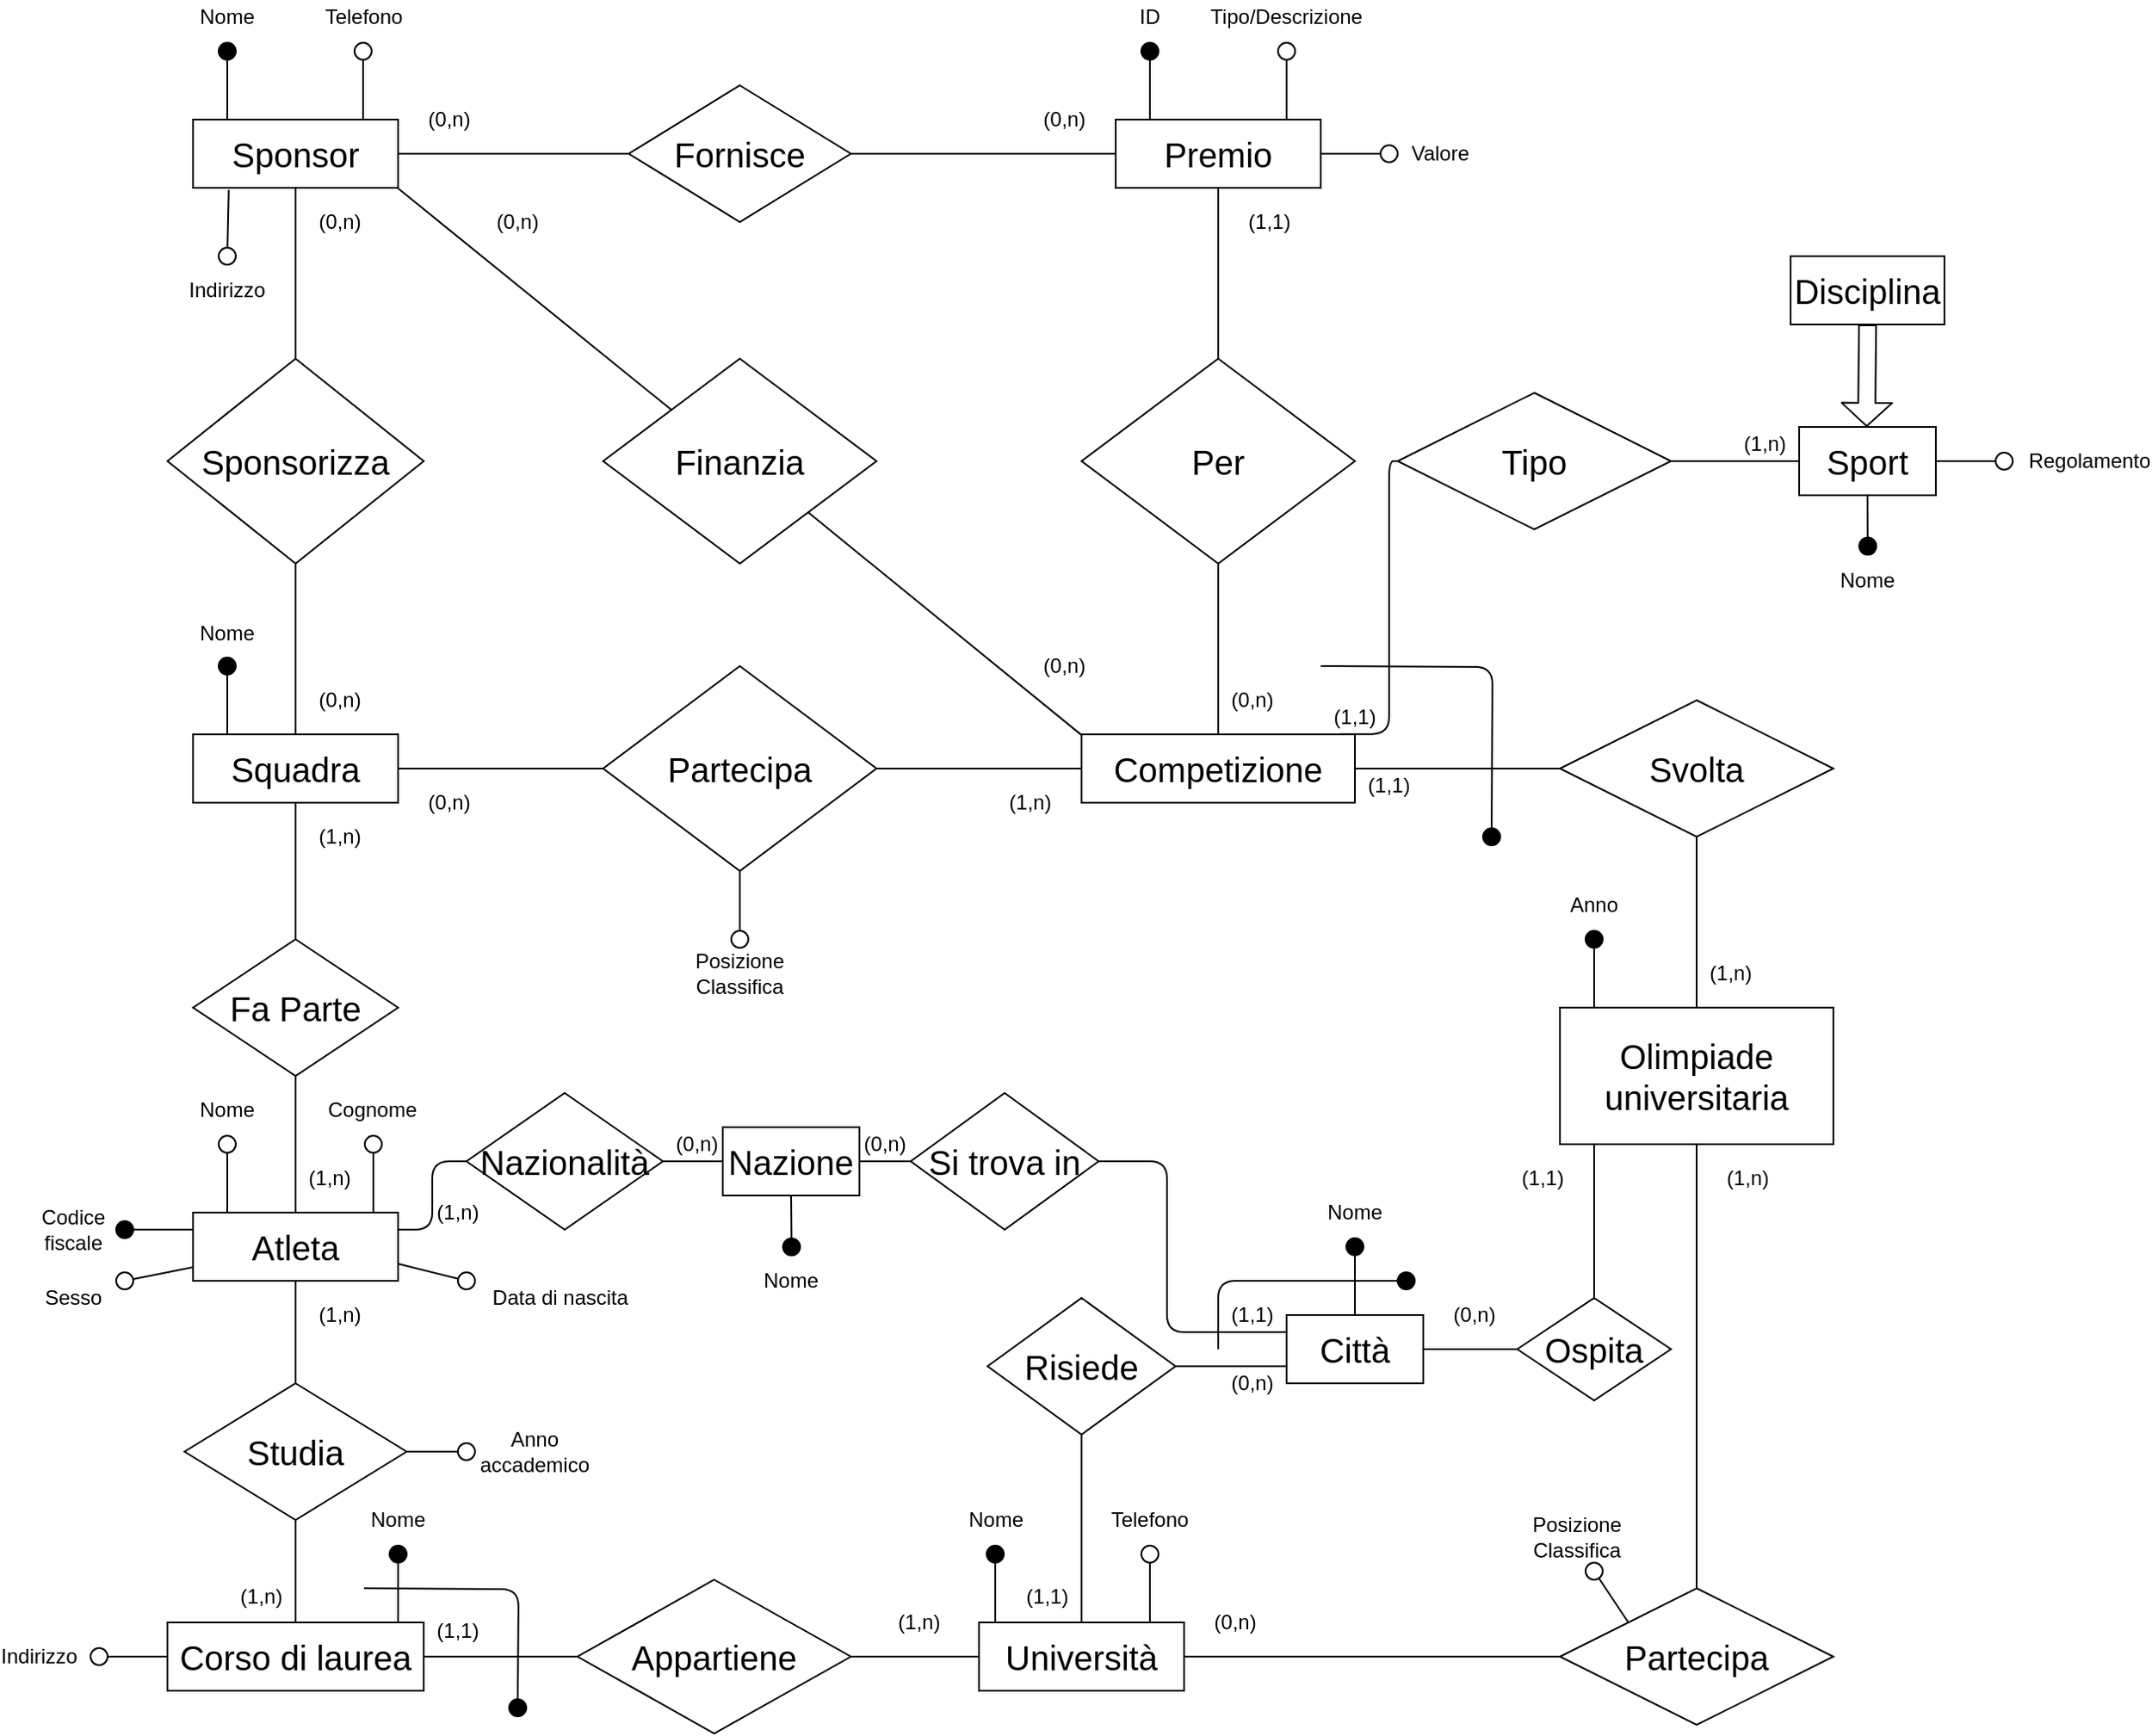 <mxfile version="12.3.9" type="github" pages="3">
  <diagram id="uhMjWXik6Yx-BJb2ZID2" name="Schema E-R">
    <mxGraphModel dx="1185" dy="1486" grid="1" gridSize="10" guides="1" tooltips="1" connect="1" arrows="1" fold="1" page="1" pageScale="1" pageWidth="1169" pageHeight="827" math="0" shadow="0">
      <root>
        <mxCell id="0"/>
        <mxCell id="1" parent="0"/>
        <mxCell id="pbwnNEGYd-IY7YFEyke1-9" value="" style="shape=flexArrow;endArrow=classic;html=1;endWidth=18.571;endSize=4.19;" edge="1" parent="1">
          <mxGeometry width="50" height="50" relative="1" as="geometry">
            <mxPoint x="1100" as="sourcePoint"/>
            <mxPoint x="1099.5" y="60" as="targetPoint"/>
          </mxGeometry>
        </mxCell>
        <mxCell id="-CwcN6ZD3fl_PPB7evjk-1" value="&lt;font style=&quot;font-size: 20px&quot;&gt;Squadra&lt;/font&gt;" style="rounded=0;whiteSpace=wrap;html=1;fontSize=20;" parent="1" vertex="1">
          <mxGeometry x="120" y="240" width="120" height="40" as="geometry"/>
        </mxCell>
        <mxCell id="-CwcN6ZD3fl_PPB7evjk-2" value="&lt;font style=&quot;font-size: 20px&quot;&gt;Partecipa&lt;/font&gt;" style="rhombus;whiteSpace=wrap;html=1;" parent="1" vertex="1">
          <mxGeometry x="360" y="200" width="160" height="120" as="geometry"/>
        </mxCell>
        <mxCell id="-CwcN6ZD3fl_PPB7evjk-3" value="" style="endArrow=none;html=1;entryX=0;entryY=0.5;entryDx=0;entryDy=0;exitX=1;exitY=0.5;exitDx=0;exitDy=0;" parent="1" source="-CwcN6ZD3fl_PPB7evjk-1" target="-CwcN6ZD3fl_PPB7evjk-2" edge="1">
          <mxGeometry width="50" height="50" relative="1" as="geometry">
            <mxPoint x="120" y="390" as="sourcePoint"/>
            <mxPoint x="170" y="340" as="targetPoint"/>
            <Array as="points">
              <mxPoint x="310" y="260"/>
            </Array>
          </mxGeometry>
        </mxCell>
        <mxCell id="-CwcN6ZD3fl_PPB7evjk-4" value="" style="endArrow=none;html=1;" parent="1" target="-CwcN6ZD3fl_PPB7evjk-8" edge="1">
          <mxGeometry width="50" height="50" relative="1" as="geometry">
            <mxPoint x="520" y="260" as="sourcePoint"/>
            <mxPoint x="640" y="260" as="targetPoint"/>
          </mxGeometry>
        </mxCell>
        <mxCell id="-CwcN6ZD3fl_PPB7evjk-37" style="edgeStyle=orthogonalEdgeStyle;rounded=0;orthogonalLoop=1;jettySize=auto;html=1;exitX=1;exitY=0.5;exitDx=0;exitDy=0;endArrow=none;endFill=0;fontSize=20;" parent="1" source="-CwcN6ZD3fl_PPB7evjk-8" target="-CwcN6ZD3fl_PPB7evjk-38" edge="1">
          <mxGeometry relative="1" as="geometry">
            <mxPoint x="920" y="260" as="targetPoint"/>
          </mxGeometry>
        </mxCell>
        <mxCell id="-CwcN6ZD3fl_PPB7evjk-8" value="&lt;font style=&quot;font-size: 20px&quot;&gt;Competizione&lt;/font&gt;" style="rounded=0;whiteSpace=wrap;html=1;" parent="1" vertex="1">
          <mxGeometry x="640" y="240" width="160" height="40" as="geometry"/>
        </mxCell>
        <mxCell id="pbwnNEGYd-IY7YFEyke1-8" style="edgeStyle=orthogonalEdgeStyle;rounded=1;orthogonalLoop=1;jettySize=auto;html=1;entryX=1;entryY=0.5;entryDx=0;entryDy=0;endArrow=none;endFill=0;" edge="1" parent="1" source="-CwcN6ZD3fl_PPB7evjk-12" target="pbwnNEGYd-IY7YFEyke1-6">
          <mxGeometry relative="1" as="geometry"/>
        </mxCell>
        <mxCell id="pbwnNEGYd-IY7YFEyke1-10" style="edgeStyle=orthogonalEdgeStyle;rounded=1;orthogonalLoop=1;jettySize=auto;html=1;exitX=0.5;exitY=1;exitDx=0;exitDy=0;endArrow=oval;endFill=1;endSize=10;" edge="1" parent="1" source="-CwcN6ZD3fl_PPB7evjk-12">
          <mxGeometry relative="1" as="geometry">
            <mxPoint x="1100.143" y="129.81" as="targetPoint"/>
          </mxGeometry>
        </mxCell>
        <mxCell id="-CwcN6ZD3fl_PPB7evjk-12" value="Sport" style="rounded=0;whiteSpace=wrap;html=1;fontSize=20;" parent="1" vertex="1">
          <mxGeometry x="1060" y="60" width="80" height="40" as="geometry"/>
        </mxCell>
        <mxCell id="-CwcN6ZD3fl_PPB7evjk-27" value="" style="endArrow=none;html=1;fontSize=20;entryX=0.5;entryY=1;entryDx=0;entryDy=0;" parent="1" source="-CwcN6ZD3fl_PPB7evjk-29" target="-CwcN6ZD3fl_PPB7evjk-1" edge="1">
          <mxGeometry width="50" height="50" relative="1" as="geometry">
            <mxPoint x="180" y="358" as="sourcePoint"/>
            <mxPoint x="180" y="308" as="targetPoint"/>
          </mxGeometry>
        </mxCell>
        <mxCell id="-CwcN6ZD3fl_PPB7evjk-30" value="" style="edgeStyle=orthogonalEdgeStyle;rounded=0;orthogonalLoop=1;jettySize=auto;html=1;endArrow=none;endFill=0;fontSize=20;" parent="1" source="-CwcN6ZD3fl_PPB7evjk-29" target="-CwcN6ZD3fl_PPB7evjk-31" edge="1">
          <mxGeometry relative="1" as="geometry">
            <mxPoint x="180" y="520" as="targetPoint"/>
          </mxGeometry>
        </mxCell>
        <mxCell id="-CwcN6ZD3fl_PPB7evjk-29" value="Fa Parte" style="rhombus;whiteSpace=wrap;html=1;rounded=0;fontSize=20;" parent="1" vertex="1">
          <mxGeometry x="120" y="360" width="120" height="80" as="geometry"/>
        </mxCell>
        <mxCell id="b5MTkoH9KLdbnuGjaZCg-76" value="" style="edgeStyle=orthogonalEdgeStyle;curved=1;orthogonalLoop=1;jettySize=auto;html=1;endArrow=none;endFill=0;fontSize=12;" parent="1" source="-CwcN6ZD3fl_PPB7evjk-31" target="b5MTkoH9KLdbnuGjaZCg-74" edge="1">
          <mxGeometry relative="1" as="geometry"/>
        </mxCell>
        <mxCell id="NODS50DFuQp61LWsoDWM-2" value="" style="rounded=1;orthogonalLoop=1;jettySize=auto;html=1;endArrow=oval;endFill=1;endSize=10;" parent="1" edge="1">
          <mxGeometry relative="1" as="geometry">
            <mxPoint x="120" y="530" as="sourcePoint"/>
            <mxPoint x="80" y="530" as="targetPoint"/>
          </mxGeometry>
        </mxCell>
        <mxCell id="NODS50DFuQp61LWsoDWM-7" style="edgeStyle=none;rounded=1;orthogonalLoop=1;jettySize=auto;html=1;exitX=1;exitY=0.75;exitDx=0;exitDy=0;endArrow=oval;endFill=0;endSize=10;" parent="1" source="-CwcN6ZD3fl_PPB7evjk-31" edge="1">
          <mxGeometry relative="1" as="geometry">
            <mxPoint x="280" y="560" as="targetPoint"/>
          </mxGeometry>
        </mxCell>
        <mxCell id="NODS50DFuQp61LWsoDWM-11" style="edgeStyle=none;rounded=1;orthogonalLoop=1;jettySize=auto;html=1;endArrow=oval;endFill=0;endSize=10;" parent="1" source="-CwcN6ZD3fl_PPB7evjk-31" edge="1">
          <mxGeometry relative="1" as="geometry">
            <mxPoint x="80" y="560" as="targetPoint"/>
          </mxGeometry>
        </mxCell>
        <mxCell id="-CwcN6ZD3fl_PPB7evjk-31" value="Atleta" style="rounded=0;whiteSpace=wrap;html=1;fontSize=20;" parent="1" vertex="1">
          <mxGeometry x="120" y="520" width="120" height="40" as="geometry"/>
        </mxCell>
        <mxCell id="-CwcN6ZD3fl_PPB7evjk-32" value="Appartiene" style="rhombus;whiteSpace=wrap;html=1;rounded=0;fontSize=20;" parent="1" vertex="1">
          <mxGeometry x="345" y="735" width="160" height="90" as="geometry"/>
        </mxCell>
        <mxCell id="-CwcN6ZD3fl_PPB7evjk-43" value="" style="edgeStyle=orthogonalEdgeStyle;rounded=0;orthogonalLoop=1;jettySize=auto;html=1;endArrow=none;endFill=0;fontSize=20;entryX=0;entryY=0.5;entryDx=0;entryDy=0;" parent="1" source="-CwcN6ZD3fl_PPB7evjk-35" target="-CwcN6ZD3fl_PPB7evjk-45" edge="1">
          <mxGeometry relative="1" as="geometry">
            <mxPoint x="880" y="770" as="targetPoint"/>
          </mxGeometry>
        </mxCell>
        <mxCell id="cBRmaCxfUqZcoCo37-Du-2" value="" style="edgeStyle=orthogonalEdgeStyle;rounded=0;orthogonalLoop=1;jettySize=auto;html=1;entryX=1;entryY=0.5;entryDx=0;entryDy=0;endArrow=none;endFill=0;" parent="1" source="-CwcN6ZD3fl_PPB7evjk-35" target="-CwcN6ZD3fl_PPB7evjk-32" edge="1">
          <mxGeometry relative="1" as="geometry">
            <mxPoint x="480" y="780" as="targetPoint"/>
          </mxGeometry>
        </mxCell>
        <mxCell id="btRDOluhiWHvZJBQzCAK-5" value="" style="edgeStyle=orthogonalEdgeStyle;rounded=0;orthogonalLoop=1;jettySize=auto;html=1;endArrow=none;endFill=0;" parent="1" source="-CwcN6ZD3fl_PPB7evjk-35" target="btRDOluhiWHvZJBQzCAK-3" edge="1">
          <mxGeometry relative="1" as="geometry"/>
        </mxCell>
        <mxCell id="-CwcN6ZD3fl_PPB7evjk-35" value="Università" style="rounded=0;whiteSpace=wrap;html=1;fontSize=20;" parent="1" vertex="1">
          <mxGeometry x="580" y="760" width="120" height="40" as="geometry"/>
        </mxCell>
        <mxCell id="-CwcN6ZD3fl_PPB7evjk-39" value="" style="edgeStyle=orthogonalEdgeStyle;rounded=0;orthogonalLoop=1;jettySize=auto;html=1;endArrow=none;endFill=0;fontSize=20;" parent="1" source="-CwcN6ZD3fl_PPB7evjk-38" target="-CwcN6ZD3fl_PPB7evjk-40" edge="1">
          <mxGeometry relative="1" as="geometry">
            <mxPoint x="1000" y="400" as="targetPoint"/>
          </mxGeometry>
        </mxCell>
        <mxCell id="-CwcN6ZD3fl_PPB7evjk-38" value="Svolta" style="rhombus;whiteSpace=wrap;html=1;fontSize=20;" parent="1" vertex="1">
          <mxGeometry x="920" y="220" width="160" height="80" as="geometry"/>
        </mxCell>
        <mxCell id="-CwcN6ZD3fl_PPB7evjk-44" value="" style="edgeStyle=orthogonalEdgeStyle;rounded=0;orthogonalLoop=1;jettySize=auto;html=1;endArrow=none;endFill=0;fontSize=20;entryX=0.5;entryY=0;entryDx=0;entryDy=0;" parent="1" source="-CwcN6ZD3fl_PPB7evjk-40" target="-CwcN6ZD3fl_PPB7evjk-45" edge="1">
          <mxGeometry relative="1" as="geometry">
            <mxPoint x="1000" y="600" as="targetPoint"/>
          </mxGeometry>
        </mxCell>
        <mxCell id="-CwcN6ZD3fl_PPB7evjk-40" value="&lt;font style=&quot;font-size: 20px&quot;&gt;Olimpiade universitaria&lt;/font&gt;" style="rounded=0;whiteSpace=wrap;html=1;" parent="1" vertex="1">
          <mxGeometry x="920" y="400" width="160" height="80" as="geometry"/>
        </mxCell>
        <mxCell id="-CwcN6ZD3fl_PPB7evjk-45" value="Partecipa" style="rhombus;whiteSpace=wrap;html=1;rounded=0;fontSize=20;" parent="1" vertex="1">
          <mxGeometry x="920" y="740" width="160" height="80" as="geometry"/>
        </mxCell>
        <mxCell id="b5MTkoH9KLdbnuGjaZCg-4" value="&lt;div&gt;(1,n)&lt;/div&gt;" style="text;html=1;strokeColor=none;fillColor=none;align=center;verticalAlign=middle;whiteSpace=wrap;rounded=0;" parent="1" vertex="1">
          <mxGeometry x="180" y="490" width="40" height="20" as="geometry"/>
        </mxCell>
        <mxCell id="b5MTkoH9KLdbnuGjaZCg-5" value="(1,n)" style="text;html=1;strokeColor=none;fillColor=none;align=center;verticalAlign=middle;whiteSpace=wrap;rounded=0;" parent="1" vertex="1">
          <mxGeometry x="186" y="290" width="40" height="20" as="geometry"/>
        </mxCell>
        <mxCell id="b5MTkoH9KLdbnuGjaZCg-51" value="" style="edgeStyle=orthogonalEdgeStyle;rounded=0;orthogonalLoop=1;jettySize=auto;html=1;endArrow=none;endFill=0;fontSize=20;entryX=0;entryY=0.5;entryDx=0;entryDy=0;" parent="1" source="b5MTkoH9KLdbnuGjaZCg-7" target="b5MTkoH9KLdbnuGjaZCg-47" edge="1">
          <mxGeometry relative="1" as="geometry">
            <mxPoint x="370" y="-100" as="targetPoint"/>
          </mxGeometry>
        </mxCell>
        <mxCell id="b5MTkoH9KLdbnuGjaZCg-7" value="&lt;font style=&quot;font-size: 20px&quot;&gt;Sponsor&lt;/font&gt;" style="rounded=0;whiteSpace=wrap;html=1;" parent="1" vertex="1">
          <mxGeometry x="120" y="-120" width="120" height="40" as="geometry"/>
        </mxCell>
        <mxCell id="b5MTkoH9KLdbnuGjaZCg-12" value="" style="edgeStyle=orthogonalEdgeStyle;rounded=0;orthogonalLoop=1;jettySize=auto;html=1;endArrow=none;endFill=0;" parent="1" source="b5MTkoH9KLdbnuGjaZCg-8" target="-CwcN6ZD3fl_PPB7evjk-1" edge="1">
          <mxGeometry relative="1" as="geometry"/>
        </mxCell>
        <mxCell id="b5MTkoH9KLdbnuGjaZCg-50" value="" style="edgeStyle=orthogonalEdgeStyle;rounded=0;orthogonalLoop=1;jettySize=auto;html=1;endArrow=none;endFill=0;fontSize=20;entryX=0.5;entryY=1;entryDx=0;entryDy=0;" parent="1" source="b5MTkoH9KLdbnuGjaZCg-8" target="b5MTkoH9KLdbnuGjaZCg-7" edge="1">
          <mxGeometry relative="1" as="geometry">
            <mxPoint x="180" y="-40" as="targetPoint"/>
          </mxGeometry>
        </mxCell>
        <mxCell id="b5MTkoH9KLdbnuGjaZCg-8" value="&lt;font style=&quot;font-size: 20px&quot;&gt;Sponsorizza&lt;/font&gt;" style="rhombus;whiteSpace=wrap;html=1;" parent="1" vertex="1">
          <mxGeometry x="105" y="20" width="150" height="120" as="geometry"/>
        </mxCell>
        <mxCell id="b5MTkoH9KLdbnuGjaZCg-19" value="(0,n)" style="text;html=1;strokeColor=none;fillColor=none;align=center;verticalAlign=middle;whiteSpace=wrap;rounded=0;" parent="1" vertex="1">
          <mxGeometry x="250" y="270" width="40" height="20" as="geometry"/>
        </mxCell>
        <mxCell id="b5MTkoH9KLdbnuGjaZCg-20" value="(1,n)" style="text;html=1;strokeColor=none;fillColor=none;align=center;verticalAlign=middle;whiteSpace=wrap;rounded=0;" parent="1" vertex="1">
          <mxGeometry x="590" y="270" width="40" height="20" as="geometry"/>
        </mxCell>
        <mxCell id="b5MTkoH9KLdbnuGjaZCg-21" value="(0,n)" style="text;html=1;strokeColor=none;fillColor=none;align=center;verticalAlign=middle;whiteSpace=wrap;rounded=0;" parent="1" vertex="1">
          <mxGeometry x="186" y="210" width="40" height="20" as="geometry"/>
        </mxCell>
        <mxCell id="b5MTkoH9KLdbnuGjaZCg-25" value="&lt;div&gt;(1,1)&lt;/div&gt;" style="text;html=1;strokeColor=none;fillColor=none;align=center;verticalAlign=middle;whiteSpace=wrap;rounded=0;" parent="1" vertex="1">
          <mxGeometry x="800" y="260" width="40" height="20" as="geometry"/>
        </mxCell>
        <mxCell id="b5MTkoH9KLdbnuGjaZCg-26" value="(1,n)" style="text;html=1;strokeColor=none;fillColor=none;align=center;verticalAlign=middle;whiteSpace=wrap;rounded=0;" parent="1" vertex="1">
          <mxGeometry x="1000" y="370" width="40" height="20" as="geometry"/>
        </mxCell>
        <mxCell id="b5MTkoH9KLdbnuGjaZCg-27" value="(1,n)" style="text;html=1;strokeColor=none;fillColor=none;align=center;verticalAlign=middle;whiteSpace=wrap;rounded=0;" parent="1" vertex="1">
          <mxGeometry x="1010" y="490" width="40" height="20" as="geometry"/>
        </mxCell>
        <mxCell id="b5MTkoH9KLdbnuGjaZCg-53" value="" style="edgeStyle=orthogonalEdgeStyle;rounded=0;orthogonalLoop=1;jettySize=auto;html=1;endArrow=none;endFill=0;fontSize=20;entryX=0.5;entryY=0;entryDx=0;entryDy=0;" parent="1" source="b5MTkoH9KLdbnuGjaZCg-45" target="b5MTkoH9KLdbnuGjaZCg-54" edge="1">
          <mxGeometry relative="1" as="geometry">
            <mxPoint x="720" as="targetPoint"/>
          </mxGeometry>
        </mxCell>
        <mxCell id="b5MTkoH9KLdbnuGjaZCg-45" value="Premio" style="rounded=0;whiteSpace=wrap;html=1;horizontal=1;fontSize=20;comic=0;glass=0;shadow=0;" parent="1" vertex="1">
          <mxGeometry x="660" y="-120" width="120" height="40" as="geometry"/>
        </mxCell>
        <mxCell id="b5MTkoH9KLdbnuGjaZCg-52" value="" style="edgeStyle=orthogonalEdgeStyle;rounded=0;orthogonalLoop=1;jettySize=auto;html=1;endArrow=none;endFill=0;fontSize=20;entryX=0;entryY=0.5;entryDx=0;entryDy=0;" parent="1" source="b5MTkoH9KLdbnuGjaZCg-47" target="b5MTkoH9KLdbnuGjaZCg-45" edge="1">
          <mxGeometry relative="1" as="geometry">
            <mxPoint x="585" y="-100" as="targetPoint"/>
          </mxGeometry>
        </mxCell>
        <mxCell id="b5MTkoH9KLdbnuGjaZCg-47" value="Fornisce" style="rhombus;whiteSpace=wrap;html=1;rounded=0;shadow=0;glass=0;comic=0;fontSize=20;" parent="1" vertex="1">
          <mxGeometry x="375" y="-140" width="130" height="80" as="geometry"/>
        </mxCell>
        <mxCell id="b5MTkoH9KLdbnuGjaZCg-55" value="" style="edgeStyle=orthogonalEdgeStyle;rounded=0;orthogonalLoop=1;jettySize=auto;html=1;endArrow=none;endFill=0;fontSize=20;entryX=0.5;entryY=0;entryDx=0;entryDy=0;" parent="1" source="b5MTkoH9KLdbnuGjaZCg-54" target="-CwcN6ZD3fl_PPB7evjk-8" edge="1">
          <mxGeometry relative="1" as="geometry">
            <mxPoint x="720" y="220" as="targetPoint"/>
          </mxGeometry>
        </mxCell>
        <mxCell id="b5MTkoH9KLdbnuGjaZCg-54" value="Per" style="rhombus;whiteSpace=wrap;html=1;rounded=0;shadow=0;glass=0;comic=0;fontSize=20;" parent="1" vertex="1">
          <mxGeometry x="640" y="20" width="160" height="120" as="geometry"/>
        </mxCell>
        <mxCell id="b5MTkoH9KLdbnuGjaZCg-56" value="(0,n)" style="text;html=1;strokeColor=none;fillColor=none;align=center;verticalAlign=middle;whiteSpace=wrap;rounded=0;shadow=0;glass=0;comic=0;fontSize=12;" parent="1" vertex="1">
          <mxGeometry x="186" y="-70" width="40" height="20" as="geometry"/>
        </mxCell>
        <mxCell id="b5MTkoH9KLdbnuGjaZCg-57" value="(0,n)" style="text;html=1;strokeColor=none;fillColor=none;align=center;verticalAlign=middle;whiteSpace=wrap;rounded=0;shadow=0;glass=0;comic=0;fontSize=12;" parent="1" vertex="1">
          <mxGeometry x="250" y="-130" width="40" height="20" as="geometry"/>
        </mxCell>
        <mxCell id="b5MTkoH9KLdbnuGjaZCg-59" value="(0,n)" style="text;html=1;strokeColor=none;fillColor=none;align=center;verticalAlign=middle;whiteSpace=wrap;rounded=0;shadow=0;glass=0;comic=0;fontSize=12;" parent="1" vertex="1">
          <mxGeometry x="610" y="-130" width="40" height="20" as="geometry"/>
        </mxCell>
        <mxCell id="b5MTkoH9KLdbnuGjaZCg-60" value="(1,1)" style="text;html=1;strokeColor=none;fillColor=none;align=center;verticalAlign=middle;whiteSpace=wrap;rounded=0;shadow=0;glass=0;comic=0;fontSize=12;" parent="1" vertex="1">
          <mxGeometry x="730" y="-70" width="40" height="20" as="geometry"/>
        </mxCell>
        <mxCell id="b5MTkoH9KLdbnuGjaZCg-61" value="(0,n)" style="text;html=1;strokeColor=none;fillColor=none;align=center;verticalAlign=middle;whiteSpace=wrap;rounded=0;shadow=0;glass=0;comic=0;fontSize=12;" parent="1" vertex="1">
          <mxGeometry x="720" y="210" width="40" height="20" as="geometry"/>
        </mxCell>
        <mxCell id="b5MTkoH9KLdbnuGjaZCg-62" value="&lt;font style=&quot;font-size: 20px&quot;&gt;Finanzia&lt;/font&gt;" style="rhombus;whiteSpace=wrap;html=1;rounded=0;shadow=0;glass=0;comic=0;fontSize=12;" parent="1" vertex="1">
          <mxGeometry x="360" y="20" width="160" height="120" as="geometry"/>
        </mxCell>
        <mxCell id="b5MTkoH9KLdbnuGjaZCg-65" value="" style="endArrow=none;html=1;fontSize=12;entryX=0;entryY=0;entryDx=0;entryDy=0;exitX=0.997;exitY=1;exitDx=0;exitDy=0;exitPerimeter=0;" parent="1" source="b5MTkoH9KLdbnuGjaZCg-7" target="b5MTkoH9KLdbnuGjaZCg-62" edge="1">
          <mxGeometry width="50" height="50" relative="1" as="geometry">
            <mxPoint x="280" y="-40" as="sourcePoint"/>
            <mxPoint x="370" y="-40" as="targetPoint"/>
          </mxGeometry>
        </mxCell>
        <mxCell id="b5MTkoH9KLdbnuGjaZCg-66" value="" style="endArrow=none;html=1;fontSize=12;exitX=0.003;exitY=0.02;exitDx=0;exitDy=0;exitPerimeter=0;spacing=0;entryX=1;entryY=1;entryDx=0;entryDy=0;" parent="1" source="-CwcN6ZD3fl_PPB7evjk-8" target="b5MTkoH9KLdbnuGjaZCg-62" edge="1">
          <mxGeometry width="50" height="50" relative="1" as="geometry">
            <mxPoint x="580" y="170" as="sourcePoint"/>
            <mxPoint x="540" y="110" as="targetPoint"/>
          </mxGeometry>
        </mxCell>
        <mxCell id="b5MTkoH9KLdbnuGjaZCg-67" value="(0,n)" style="text;html=1;strokeColor=none;fillColor=none;align=center;verticalAlign=middle;whiteSpace=wrap;rounded=0;shadow=0;glass=0;comic=0;fontSize=12;" parent="1" vertex="1">
          <mxGeometry x="290" y="-70" width="40" height="20" as="geometry"/>
        </mxCell>
        <mxCell id="b5MTkoH9KLdbnuGjaZCg-68" value="(0,n)" style="text;html=1;strokeColor=none;fillColor=none;align=center;verticalAlign=middle;whiteSpace=wrap;rounded=0;shadow=0;glass=0;comic=0;fontSize=12;" parent="1" vertex="1">
          <mxGeometry x="610" y="190" width="40" height="20" as="geometry"/>
        </mxCell>
        <mxCell id="cBRmaCxfUqZcoCo37-Du-3" value="" style="edgeStyle=orthogonalEdgeStyle;rounded=0;orthogonalLoop=1;jettySize=auto;html=1;endArrow=none;endFill=0;" parent="1" source="b5MTkoH9KLdbnuGjaZCg-73" target="-CwcN6ZD3fl_PPB7evjk-32" edge="1">
          <mxGeometry relative="1" as="geometry"/>
        </mxCell>
        <mxCell id="b5MTkoH9KLdbnuGjaZCg-73" value="&lt;font style=&quot;font-size: 20px&quot;&gt;Corso di laurea&lt;br&gt;&lt;/font&gt;" style="rounded=0;whiteSpace=wrap;html=1;shadow=0;glass=0;comic=0;fontSize=12;" parent="1" vertex="1">
          <mxGeometry x="105" y="760" width="150" height="40" as="geometry"/>
        </mxCell>
        <mxCell id="b5MTkoH9KLdbnuGjaZCg-77" value="" style="edgeStyle=orthogonalEdgeStyle;curved=1;orthogonalLoop=1;jettySize=auto;html=1;endArrow=none;endFill=0;fontSize=12;" parent="1" source="b5MTkoH9KLdbnuGjaZCg-74" target="b5MTkoH9KLdbnuGjaZCg-73" edge="1">
          <mxGeometry relative="1" as="geometry"/>
        </mxCell>
        <mxCell id="qwX9TNZt8vux44QUCTbv-1" style="edgeStyle=none;rounded=1;orthogonalLoop=1;jettySize=auto;html=1;endArrow=oval;endFill=0;endSize=10;" parent="1" source="b5MTkoH9KLdbnuGjaZCg-74" edge="1">
          <mxGeometry relative="1" as="geometry">
            <mxPoint x="280" y="660" as="targetPoint"/>
          </mxGeometry>
        </mxCell>
        <mxCell id="b5MTkoH9KLdbnuGjaZCg-74" value="&lt;font style=&quot;font-size: 20px&quot;&gt;Studia&lt;/font&gt;" style="rhombus;whiteSpace=wrap;html=1;rounded=0;shadow=0;glass=0;comic=0;fontSize=12;" parent="1" vertex="1">
          <mxGeometry x="115" y="620" width="130" height="80" as="geometry"/>
        </mxCell>
        <mxCell id="b5MTkoH9KLdbnuGjaZCg-87" value="(1,n)" style="text;html=1;strokeColor=none;fillColor=none;align=center;verticalAlign=middle;whiteSpace=wrap;rounded=0;shadow=0;glass=0;comic=0;fontSize=12;" parent="1" vertex="1">
          <mxGeometry x="186" y="570" width="40" height="20" as="geometry"/>
        </mxCell>
        <mxCell id="cBRmaCxfUqZcoCo37-Du-4" value="(1,n)" style="text;html=1;strokeColor=none;fillColor=none;align=center;verticalAlign=middle;whiteSpace=wrap;rounded=0;" parent="1" vertex="1">
          <mxGeometry x="140" y="735" width="40" height="20" as="geometry"/>
        </mxCell>
        <mxCell id="cBRmaCxfUqZcoCo37-Du-5" value="&lt;div&gt;(1,1)&lt;/div&gt;" style="text;html=1;strokeColor=none;fillColor=none;align=center;verticalAlign=middle;whiteSpace=wrap;rounded=0;" parent="1" vertex="1">
          <mxGeometry x="255" y="755" width="40" height="20" as="geometry"/>
        </mxCell>
        <mxCell id="cBRmaCxfUqZcoCo37-Du-6" value="(1,n)" style="text;html=1;strokeColor=none;fillColor=none;align=center;verticalAlign=middle;whiteSpace=wrap;rounded=0;" parent="1" vertex="1">
          <mxGeometry x="525" y="750" width="40" height="20" as="geometry"/>
        </mxCell>
        <mxCell id="cBRmaCxfUqZcoCo37-Du-7" value="(0,n)" style="text;html=1;strokeColor=none;fillColor=none;align=center;verticalAlign=middle;whiteSpace=wrap;rounded=0;" parent="1" vertex="1">
          <mxGeometry x="710" y="750" width="40" height="20" as="geometry"/>
        </mxCell>
        <mxCell id="LFXWD2qSY829Mt4aABdm-16" value="" style="endArrow=oval;html=1;endFill=1;endSize=10;" parent="1" edge="1">
          <mxGeometry width="50" height="50" relative="1" as="geometry">
            <mxPoint x="589.5" y="760" as="sourcePoint"/>
            <mxPoint x="589.5" y="720" as="targetPoint"/>
            <Array as="points"/>
          </mxGeometry>
        </mxCell>
        <mxCell id="LFXWD2qSY829Mt4aABdm-18" value="Nome" style="text;html=1;strokeColor=none;fillColor=none;align=center;verticalAlign=middle;whiteSpace=wrap;rounded=0;" parent="1" vertex="1">
          <mxGeometry x="570" y="690" width="40" height="20" as="geometry"/>
        </mxCell>
        <mxCell id="LFXWD2qSY829Mt4aABdm-19" value="" style="endArrow=oval;html=1;endFill=1;endSize=10;" parent="1" edge="1">
          <mxGeometry width="50" height="50" relative="1" as="geometry">
            <mxPoint x="240" y="760" as="sourcePoint"/>
            <mxPoint x="240" y="720" as="targetPoint"/>
            <Array as="points"/>
          </mxGeometry>
        </mxCell>
        <mxCell id="LFXWD2qSY829Mt4aABdm-21" value="Nome" style="text;html=1;strokeColor=none;fillColor=none;align=center;verticalAlign=middle;whiteSpace=wrap;rounded=0;" parent="1" vertex="1">
          <mxGeometry x="220" y="690" width="40" height="20" as="geometry"/>
        </mxCell>
        <mxCell id="LFXWD2qSY829Mt4aABdm-22" value="" style="endArrow=oval;html=1;endFill=1;endSize=10;" parent="1" edge="1">
          <mxGeometry width="50" height="50" relative="1" as="geometry">
            <mxPoint x="140" y="240" as="sourcePoint"/>
            <mxPoint x="140" y="200" as="targetPoint"/>
            <Array as="points"/>
          </mxGeometry>
        </mxCell>
        <mxCell id="LFXWD2qSY829Mt4aABdm-23" value="Nome" style="text;html=1;strokeColor=none;fillColor=none;align=center;verticalAlign=middle;whiteSpace=wrap;rounded=0;" parent="1" vertex="1">
          <mxGeometry x="120" y="171" width="40" height="20" as="geometry"/>
        </mxCell>
        <mxCell id="LFXWD2qSY829Mt4aABdm-26" value="Nome" style="text;html=1;strokeColor=none;fillColor=none;align=center;verticalAlign=middle;whiteSpace=wrap;rounded=0;" parent="1" vertex="1">
          <mxGeometry x="120" y="450" width="40" height="20" as="geometry"/>
        </mxCell>
        <mxCell id="LFXWD2qSY829Mt4aABdm-27" value="" style="endArrow=oval;html=1;endFill=0;endSize=10;" parent="1" edge="1">
          <mxGeometry width="50" height="50" relative="1" as="geometry">
            <mxPoint x="225.5" y="520" as="sourcePoint"/>
            <mxPoint x="225.5" y="480" as="targetPoint"/>
            <Array as="points"/>
          </mxGeometry>
        </mxCell>
        <mxCell id="LFXWD2qSY829Mt4aABdm-28" value="Cognome" style="text;html=1;strokeColor=none;fillColor=none;align=center;verticalAlign=middle;whiteSpace=wrap;rounded=0;" parent="1" vertex="1">
          <mxGeometry x="205" y="450" width="40" height="20" as="geometry"/>
        </mxCell>
        <mxCell id="LFXWD2qSY829Mt4aABdm-29" value="" style="endArrow=oval;html=1;endFill=1;endSize=10;" parent="1" edge="1">
          <mxGeometry width="50" height="50" relative="1" as="geometry">
            <mxPoint x="140" y="-120" as="sourcePoint"/>
            <mxPoint x="140" y="-160" as="targetPoint"/>
            <Array as="points"/>
          </mxGeometry>
        </mxCell>
        <mxCell id="LFXWD2qSY829Mt4aABdm-30" value="Nome" style="text;html=1;strokeColor=none;fillColor=none;align=center;verticalAlign=middle;whiteSpace=wrap;rounded=0;" parent="1" vertex="1">
          <mxGeometry x="120" y="-190" width="40" height="20" as="geometry"/>
        </mxCell>
        <mxCell id="LFXWD2qSY829Mt4aABdm-31" value="" style="endArrow=oval;html=1;endFill=1;endSize=10;" parent="1" edge="1">
          <mxGeometry width="50" height="50" relative="1" as="geometry">
            <mxPoint x="680" y="-120" as="sourcePoint"/>
            <mxPoint x="680" y="-160" as="targetPoint"/>
            <Array as="points"/>
          </mxGeometry>
        </mxCell>
        <mxCell id="LFXWD2qSY829Mt4aABdm-32" value="ID" style="text;html=1;strokeColor=none;fillColor=none;align=center;verticalAlign=middle;whiteSpace=wrap;rounded=0;" parent="1" vertex="1">
          <mxGeometry x="660" y="-190" width="40" height="20" as="geometry"/>
        </mxCell>
        <mxCell id="LFXWD2qSY829Mt4aABdm-33" value="" style="endArrow=oval;html=1;endFill=0;endSize=10;" parent="1" edge="1">
          <mxGeometry width="50" height="50" relative="1" as="geometry">
            <mxPoint x="760" y="-120" as="sourcePoint"/>
            <mxPoint x="760" y="-160" as="targetPoint"/>
            <Array as="points"/>
          </mxGeometry>
        </mxCell>
        <mxCell id="LFXWD2qSY829Mt4aABdm-34" value="Tipo/Descrizione" style="text;html=1;strokeColor=none;fillColor=none;align=center;verticalAlign=middle;whiteSpace=wrap;rounded=0;" parent="1" vertex="1">
          <mxGeometry x="740" y="-190" width="40" height="20" as="geometry"/>
        </mxCell>
        <mxCell id="LFXWD2qSY829Mt4aABdm-35" value="" style="endArrow=oval;html=1;endFill=0;endSize=10;exitX=1;exitY=0.5;exitDx=0;exitDy=0;" parent="1" source="b5MTkoH9KLdbnuGjaZCg-45" edge="1">
          <mxGeometry width="50" height="50" relative="1" as="geometry">
            <mxPoint x="820" y="-60" as="sourcePoint"/>
            <mxPoint x="820" y="-100" as="targetPoint"/>
            <Array as="points"/>
          </mxGeometry>
        </mxCell>
        <mxCell id="LFXWD2qSY829Mt4aABdm-36" value="Valore" style="text;html=1;strokeColor=none;fillColor=none;align=center;verticalAlign=middle;whiteSpace=wrap;rounded=0;" parent="1" vertex="1">
          <mxGeometry x="830" y="-110" width="40" height="20" as="geometry"/>
        </mxCell>
        <mxCell id="LFXWD2qSY829Mt4aABdm-37" value="" style="endArrow=oval;html=1;endFill=0;endSize=10;" parent="1" edge="1">
          <mxGeometry width="50" height="50" relative="1" as="geometry">
            <mxPoint x="960" y="760" as="sourcePoint"/>
            <mxPoint x="940" y="730" as="targetPoint"/>
            <Array as="points"/>
          </mxGeometry>
        </mxCell>
        <mxCell id="LFXWD2qSY829Mt4aABdm-38" value="Posizione Classifica" style="text;html=1;strokeColor=none;fillColor=none;align=center;verticalAlign=middle;whiteSpace=wrap;rounded=0;" parent="1" vertex="1">
          <mxGeometry x="910" y="700" width="40" height="20" as="geometry"/>
        </mxCell>
        <mxCell id="LFXWD2qSY829Mt4aABdm-39" value="" style="endArrow=oval;html=1;endFill=1;endSize=10;" parent="1" edge="1">
          <mxGeometry width="50" height="50" relative="1" as="geometry">
            <mxPoint x="940" y="400" as="sourcePoint"/>
            <mxPoint x="940" y="360" as="targetPoint"/>
            <Array as="points"/>
          </mxGeometry>
        </mxCell>
        <mxCell id="LFXWD2qSY829Mt4aABdm-40" value="Anno" style="text;html=1;strokeColor=none;fillColor=none;align=center;verticalAlign=middle;whiteSpace=wrap;rounded=0;" parent="1" vertex="1">
          <mxGeometry x="920" y="330" width="40" height="20" as="geometry"/>
        </mxCell>
        <mxCell id="LFXWD2qSY829Mt4aABdm-41" value="" style="endArrow=oval;html=1;endFill=0;endSize=10;exitX=1;exitY=0.5;exitDx=0;exitDy=0;" parent="1" source="-CwcN6ZD3fl_PPB7evjk-12" edge="1">
          <mxGeometry width="50" height="50" relative="1" as="geometry">
            <mxPoint x="1180" y="200" as="sourcePoint"/>
            <mxPoint x="1180" y="80" as="targetPoint"/>
            <Array as="points"/>
          </mxGeometry>
        </mxCell>
        <mxCell id="LFXWD2qSY829Mt4aABdm-42" value="Regolamento" style="text;html=1;strokeColor=none;fillColor=none;align=center;verticalAlign=middle;whiteSpace=wrap;rounded=0;" parent="1" vertex="1">
          <mxGeometry x="1210" y="70" width="40" height="20" as="geometry"/>
        </mxCell>
        <mxCell id="LFXWD2qSY829Mt4aABdm-43" value="" style="endArrow=oval;html=1;endFill=0;endSize=10;exitX=0.5;exitY=1;exitDx=0;exitDy=0;" parent="1" source="-CwcN6ZD3fl_PPB7evjk-2" edge="1">
          <mxGeometry width="50" height="50" relative="1" as="geometry">
            <mxPoint x="440" y="400" as="sourcePoint"/>
            <mxPoint x="440" y="360" as="targetPoint"/>
            <Array as="points"/>
          </mxGeometry>
        </mxCell>
        <mxCell id="LFXWD2qSY829Mt4aABdm-44" value="Posizione&lt;br&gt;Classifica" style="text;html=1;strokeColor=none;fillColor=none;align=center;verticalAlign=middle;whiteSpace=wrap;rounded=0;" parent="1" vertex="1">
          <mxGeometry x="420" y="370" width="40" height="20" as="geometry"/>
        </mxCell>
        <mxCell id="LFXWD2qSY829Mt4aABdm-46" value="" style="endArrow=oval;html=1;endFill=0;endSize=10;" parent="1" edge="1">
          <mxGeometry width="50" height="50" relative="1" as="geometry">
            <mxPoint x="140" y="520" as="sourcePoint"/>
            <mxPoint x="140" y="480" as="targetPoint"/>
            <Array as="points"/>
          </mxGeometry>
        </mxCell>
        <mxCell id="T8t96SXNQTpE9LycUMy3-6" value="Telefono" style="text;html=1;strokeColor=none;fillColor=none;align=center;verticalAlign=middle;whiteSpace=wrap;rounded=0;" parent="1" vertex="1">
          <mxGeometry x="660" y="690" width="40" height="20" as="geometry"/>
        </mxCell>
        <mxCell id="T8t96SXNQTpE9LycUMy3-7" value="" style="endArrow=oval;html=1;endFill=0;endSize=10;" parent="1" edge="1">
          <mxGeometry width="50" height="50" relative="1" as="geometry">
            <mxPoint x="680" y="760" as="sourcePoint"/>
            <mxPoint x="680" y="720" as="targetPoint"/>
            <Array as="points"/>
          </mxGeometry>
        </mxCell>
        <mxCell id="T8t96SXNQTpE9LycUMy3-10" value="" style="endArrow=oval;html=1;endFill=0;endSize=10;" parent="1" edge="1">
          <mxGeometry width="50" height="50" relative="1" as="geometry">
            <mxPoint x="219.5" y="-120" as="sourcePoint"/>
            <mxPoint x="219.5" y="-160" as="targetPoint"/>
            <Array as="points"/>
          </mxGeometry>
        </mxCell>
        <mxCell id="T8t96SXNQTpE9LycUMy3-11" value="Telefono" style="text;html=1;strokeColor=none;fillColor=none;align=center;verticalAlign=middle;whiteSpace=wrap;rounded=0;" parent="1" vertex="1">
          <mxGeometry x="200" y="-190" width="40" height="20" as="geometry"/>
        </mxCell>
        <mxCell id="T8t96SXNQTpE9LycUMy3-12" value="" style="endArrow=oval;html=1;endFill=0;endSize=10;exitX=0.174;exitY=1.028;exitDx=0;exitDy=0;exitPerimeter=0;" parent="1" source="b5MTkoH9KLdbnuGjaZCg-7" edge="1">
          <mxGeometry width="50" height="50" relative="1" as="geometry">
            <mxPoint x="140" as="sourcePoint"/>
            <mxPoint x="140" y="-40" as="targetPoint"/>
            <Array as="points"/>
          </mxGeometry>
        </mxCell>
        <mxCell id="T8t96SXNQTpE9LycUMy3-13" value="Indirizzo" style="text;html=1;strokeColor=none;fillColor=none;align=center;verticalAlign=middle;whiteSpace=wrap;rounded=0;" parent="1" vertex="1">
          <mxGeometry x="120" y="-30" width="40" height="20" as="geometry"/>
        </mxCell>
        <mxCell id="btRDOluhiWHvZJBQzCAK-11" value="" style="edgeStyle=orthogonalEdgeStyle;rounded=0;orthogonalLoop=1;jettySize=auto;html=1;endArrow=none;endFill=0;" parent="1" source="btRDOluhiWHvZJBQzCAK-2" target="btRDOluhiWHvZJBQzCAK-10" edge="1">
          <mxGeometry relative="1" as="geometry"/>
        </mxCell>
        <mxCell id="btRDOluhiWHvZJBQzCAK-2" value="&lt;font style=&quot;font-size: 20px&quot;&gt;Città&lt;/font&gt;" style="rounded=0;whiteSpace=wrap;html=1;" parent="1" vertex="1">
          <mxGeometry x="760" y="580" width="80" height="40" as="geometry"/>
        </mxCell>
        <mxCell id="btRDOluhiWHvZJBQzCAK-6" value="" style="edgeStyle=orthogonalEdgeStyle;rounded=0;orthogonalLoop=1;jettySize=auto;html=1;endArrow=none;endFill=0;" parent="1" source="btRDOluhiWHvZJBQzCAK-3" target="btRDOluhiWHvZJBQzCAK-2" edge="1">
          <mxGeometry relative="1" as="geometry">
            <Array as="points">
              <mxPoint x="740" y="610"/>
              <mxPoint x="740" y="610"/>
            </Array>
          </mxGeometry>
        </mxCell>
        <mxCell id="btRDOluhiWHvZJBQzCAK-3" value="&lt;font style=&quot;font-size: 20px&quot;&gt;Risiede&lt;/font&gt;" style="rhombus;whiteSpace=wrap;html=1;" parent="1" vertex="1">
          <mxGeometry x="585" y="570" width="110" height="80" as="geometry"/>
        </mxCell>
        <mxCell id="btRDOluhiWHvZJBQzCAK-7" value="(0,n)" style="text;html=1;strokeColor=none;fillColor=none;align=center;verticalAlign=middle;whiteSpace=wrap;rounded=0;" parent="1" vertex="1">
          <mxGeometry x="720" y="610" width="40" height="20" as="geometry"/>
        </mxCell>
        <mxCell id="btRDOluhiWHvZJBQzCAK-8" value="(1,1)" style="text;html=1;strokeColor=none;fillColor=none;align=center;verticalAlign=middle;whiteSpace=wrap;rounded=0;" parent="1" vertex="1">
          <mxGeometry x="600" y="735" width="40" height="20" as="geometry"/>
        </mxCell>
        <mxCell id="6dazx1H9Qiekn6PZEAPh-2" style="edgeStyle=none;rounded=1;orthogonalLoop=1;jettySize=auto;html=1;entryX=0.125;entryY=1;entryDx=0;entryDy=0;entryPerimeter=0;endArrow=none;endFill=0;endSize=10;" parent="1" source="btRDOluhiWHvZJBQzCAK-10" target="-CwcN6ZD3fl_PPB7evjk-40" edge="1">
          <mxGeometry relative="1" as="geometry"/>
        </mxCell>
        <mxCell id="btRDOluhiWHvZJBQzCAK-10" value="&lt;font style=&quot;font-size: 20px&quot;&gt;Ospita&lt;/font&gt;" style="rhombus;whiteSpace=wrap;html=1;" parent="1" vertex="1">
          <mxGeometry x="895" y="570" width="90" height="60" as="geometry"/>
        </mxCell>
        <mxCell id="btRDOluhiWHvZJBQzCAK-13" value="(0,n)" style="text;html=1;strokeColor=none;fillColor=none;align=center;verticalAlign=middle;whiteSpace=wrap;rounded=0;" parent="1" vertex="1">
          <mxGeometry x="850" y="570" width="40" height="20" as="geometry"/>
        </mxCell>
        <mxCell id="btRDOluhiWHvZJBQzCAK-14" value="(1,1)" style="text;html=1;strokeColor=none;fillColor=none;align=center;verticalAlign=middle;whiteSpace=wrap;rounded=0;" parent="1" vertex="1">
          <mxGeometry x="890" y="490" width="40" height="20" as="geometry"/>
        </mxCell>
        <mxCell id="btRDOluhiWHvZJBQzCAK-15" value="" style="endArrow=oval;html=1;endFill=1;endSize=10;" parent="1" edge="1">
          <mxGeometry width="50" height="50" relative="1" as="geometry">
            <mxPoint x="800" y="580" as="sourcePoint"/>
            <mxPoint x="800" y="540" as="targetPoint"/>
            <Array as="points"/>
          </mxGeometry>
        </mxCell>
        <mxCell id="btRDOluhiWHvZJBQzCAK-16" value="Nome" style="text;html=1;strokeColor=none;fillColor=none;align=center;verticalAlign=middle;whiteSpace=wrap;rounded=0;" parent="1" vertex="1">
          <mxGeometry x="780" y="510" width="40" height="20" as="geometry"/>
        </mxCell>
        <mxCell id="NODS50DFuQp61LWsoDWM-5" value="&lt;div&gt;Codice fiscale&lt;/div&gt;" style="text;html=1;strokeColor=none;fillColor=none;align=center;verticalAlign=middle;whiteSpace=wrap;rounded=0;" parent="1" vertex="1">
          <mxGeometry x="30" y="520" width="40" height="20" as="geometry"/>
        </mxCell>
        <mxCell id="NODS50DFuQp61LWsoDWM-8" value="&lt;div&gt;Data di nascita&lt;/div&gt;" style="text;html=1;strokeColor=none;fillColor=none;align=center;verticalAlign=middle;whiteSpace=wrap;rounded=0;" parent="1" vertex="1">
          <mxGeometry x="290" y="560" width="90" height="20" as="geometry"/>
        </mxCell>
        <mxCell id="NODS50DFuQp61LWsoDWM-12" value="&lt;div&gt;Sesso&lt;/div&gt;" style="text;html=1;strokeColor=none;fillColor=none;align=center;verticalAlign=middle;whiteSpace=wrap;rounded=0;" parent="1" vertex="1">
          <mxGeometry x="30" y="560" width="40" height="20" as="geometry"/>
        </mxCell>
        <mxCell id="qwX9TNZt8vux44QUCTbv-2" value="&lt;div&gt;Anno accademico&lt;/div&gt;" style="text;html=1;strokeColor=none;fillColor=none;align=center;verticalAlign=middle;whiteSpace=wrap;rounded=0;" parent="1" vertex="1">
          <mxGeometry x="300" y="650" width="40" height="20" as="geometry"/>
        </mxCell>
        <mxCell id="FxEoVqnf46ga0T3uOxCp-2" value="Indirizzo" style="text;html=1;strokeColor=none;fillColor=none;align=center;verticalAlign=middle;whiteSpace=wrap;rounded=0;" parent="1" vertex="1">
          <mxGeometry x="10" y="770" width="40" height="20" as="geometry"/>
        </mxCell>
        <mxCell id="FxEoVqnf46ga0T3uOxCp-3" value="" style="rounded=1;orthogonalLoop=1;jettySize=auto;html=1;endArrow=oval;endFill=0;endSize=10;" parent="1" edge="1">
          <mxGeometry relative="1" as="geometry">
            <mxPoint x="105" y="780" as="sourcePoint"/>
            <mxPoint x="65" y="780" as="targetPoint"/>
          </mxGeometry>
        </mxCell>
        <mxCell id="FxEoVqnf46ga0T3uOxCp-6" value="" style="endArrow=oval;html=1;edgeStyle=orthogonalEdgeStyle;endFill=1;strokeWidth=1;endSize=10;" parent="1" edge="1">
          <mxGeometry width="50" height="50" relative="1" as="geometry">
            <mxPoint x="220" y="740" as="sourcePoint"/>
            <mxPoint x="310" y="810" as="targetPoint"/>
          </mxGeometry>
        </mxCell>
        <mxCell id="bKcyNkYPKGg49cyKTQ3G-9" style="edgeStyle=orthogonalEdgeStyle;rounded=1;orthogonalLoop=1;jettySize=auto;html=1;exitX=0.5;exitY=1;exitDx=0;exitDy=0;endArrow=oval;endFill=1;endSize=10;strokeColor=#000000;strokeWidth=1;" parent="1" source="bKcyNkYPKGg49cyKTQ3G-1" edge="1">
          <mxGeometry relative="1" as="geometry">
            <mxPoint x="470.286" y="540.143" as="targetPoint"/>
          </mxGeometry>
        </mxCell>
        <mxCell id="bKcyNkYPKGg49cyKTQ3G-1" value="&lt;font style=&quot;font-size: 20px&quot;&gt;Nazione&lt;/font&gt;" style="rounded=0;whiteSpace=wrap;html=1;" parent="1" vertex="1">
          <mxGeometry x="430" y="470" width="80" height="40" as="geometry"/>
        </mxCell>
        <mxCell id="bKcyNkYPKGg49cyKTQ3G-4" style="edgeStyle=orthogonalEdgeStyle;rounded=1;orthogonalLoop=1;jettySize=auto;html=1;entryX=1;entryY=0.5;entryDx=0;entryDy=0;endArrow=none;endFill=0;endSize=10;strokeColor=#000000;strokeWidth=1;" parent="1" source="bKcyNkYPKGg49cyKTQ3G-2" target="bKcyNkYPKGg49cyKTQ3G-1" edge="1">
          <mxGeometry relative="1" as="geometry"/>
        </mxCell>
        <mxCell id="bKcyNkYPKGg49cyKTQ3G-7" style="edgeStyle=orthogonalEdgeStyle;rounded=1;orthogonalLoop=1;jettySize=auto;html=1;entryX=0;entryY=0.25;entryDx=0;entryDy=0;endArrow=none;endFill=0;endSize=10;strokeColor=#000000;strokeWidth=1;" parent="1" source="bKcyNkYPKGg49cyKTQ3G-2" target="btRDOluhiWHvZJBQzCAK-2" edge="1">
          <mxGeometry relative="1" as="geometry">
            <Array as="points">
              <mxPoint x="690" y="490"/>
              <mxPoint x="690" y="590"/>
            </Array>
          </mxGeometry>
        </mxCell>
        <mxCell id="bKcyNkYPKGg49cyKTQ3G-2" value="&lt;font style=&quot;font-size: 20px&quot;&gt;Si trova in&lt;br&gt;&lt;/font&gt;" style="rhombus;whiteSpace=wrap;html=1;" parent="1" vertex="1">
          <mxGeometry x="540" y="450" width="110" height="80" as="geometry"/>
        </mxCell>
        <mxCell id="bKcyNkYPKGg49cyKTQ3G-8" value="(1,1)" style="text;html=1;strokeColor=none;fillColor=none;align=center;verticalAlign=middle;whiteSpace=wrap;rounded=0;" parent="1" vertex="1">
          <mxGeometry x="720" y="570" width="40" height="20" as="geometry"/>
        </mxCell>
        <mxCell id="bKcyNkYPKGg49cyKTQ3G-10" value="Nome" style="text;html=1;strokeColor=none;fillColor=none;align=center;verticalAlign=middle;whiteSpace=wrap;rounded=0;" parent="1" vertex="1">
          <mxGeometry x="450" y="550" width="40" height="20" as="geometry"/>
        </mxCell>
        <mxCell id="bKcyNkYPKGg49cyKTQ3G-11" value="(0,n)" style="text;html=1;strokeColor=none;fillColor=none;align=center;verticalAlign=middle;whiteSpace=wrap;rounded=0;" parent="1" vertex="1">
          <mxGeometry x="505" y="470" width="40" height="20" as="geometry"/>
        </mxCell>
        <mxCell id="bKcyNkYPKGg49cyKTQ3G-12" value="" style="endArrow=oval;html=1;strokeColor=#000000;strokeWidth=1;edgeStyle=orthogonalEdgeStyle;endFill=1;endSize=10;" parent="1" edge="1">
          <mxGeometry width="50" height="50" relative="1" as="geometry">
            <mxPoint x="720" y="600" as="sourcePoint"/>
            <mxPoint x="830" y="560" as="targetPoint"/>
            <Array as="points">
              <mxPoint x="720" y="560"/>
              <mxPoint x="830" y="560"/>
            </Array>
          </mxGeometry>
        </mxCell>
        <mxCell id="bKcyNkYPKGg49cyKTQ3G-17" style="edgeStyle=orthogonalEdgeStyle;rounded=1;orthogonalLoop=1;jettySize=auto;html=1;entryX=0;entryY=0.5;entryDx=0;entryDy=0;endArrow=none;endFill=0;endSize=10;strokeColor=#000000;strokeWidth=1;" parent="1" source="bKcyNkYPKGg49cyKTQ3G-16" target="bKcyNkYPKGg49cyKTQ3G-1" edge="1">
          <mxGeometry relative="1" as="geometry"/>
        </mxCell>
        <mxCell id="bKcyNkYPKGg49cyKTQ3G-18" style="edgeStyle=orthogonalEdgeStyle;rounded=1;orthogonalLoop=1;jettySize=auto;html=1;entryX=1;entryY=0.25;entryDx=0;entryDy=0;endArrow=none;endFill=0;endSize=10;strokeColor=#000000;strokeWidth=1;" parent="1" source="bKcyNkYPKGg49cyKTQ3G-16" target="-CwcN6ZD3fl_PPB7evjk-31" edge="1">
          <mxGeometry relative="1" as="geometry"/>
        </mxCell>
        <mxCell id="bKcyNkYPKGg49cyKTQ3G-16" value="&lt;font style=&quot;font-size: 20px&quot;&gt;Nazionalità&lt;br&gt;&lt;/font&gt;" style="rhombus;whiteSpace=wrap;html=1;" parent="1" vertex="1">
          <mxGeometry x="280" y="450" width="115" height="80" as="geometry"/>
        </mxCell>
        <mxCell id="bKcyNkYPKGg49cyKTQ3G-19" value="(0,n)" style="text;html=1;strokeColor=none;fillColor=none;align=center;verticalAlign=middle;whiteSpace=wrap;rounded=0;" parent="1" vertex="1">
          <mxGeometry x="395" y="470" width="40" height="20" as="geometry"/>
        </mxCell>
        <mxCell id="bKcyNkYPKGg49cyKTQ3G-20" value="(1,n)" style="text;html=1;strokeColor=none;fillColor=none;align=center;verticalAlign=middle;whiteSpace=wrap;rounded=0;" parent="1" vertex="1">
          <mxGeometry x="255" y="510" width="40" height="20" as="geometry"/>
        </mxCell>
        <mxCell id="pbwnNEGYd-IY7YFEyke1-7" style="edgeStyle=orthogonalEdgeStyle;rounded=1;orthogonalLoop=1;jettySize=auto;html=1;entryX=0.943;entryY=-0.004;entryDx=0;entryDy=0;entryPerimeter=0;endArrow=none;endFill=0;" edge="1" parent="1" source="pbwnNEGYd-IY7YFEyke1-6" target="-CwcN6ZD3fl_PPB7evjk-8">
          <mxGeometry relative="1" as="geometry">
            <Array as="points">
              <mxPoint x="820" y="80"/>
              <mxPoint x="820" y="240"/>
            </Array>
          </mxGeometry>
        </mxCell>
        <mxCell id="pbwnNEGYd-IY7YFEyke1-6" value="&lt;div&gt;Tipo&lt;/div&gt;" style="rhombus;whiteSpace=wrap;html=1;fontSize=20;" vertex="1" parent="1">
          <mxGeometry x="825" y="40" width="160" height="80" as="geometry"/>
        </mxCell>
        <mxCell id="pbwnNEGYd-IY7YFEyke1-11" value="Nome" style="text;html=1;strokeColor=none;fillColor=none;align=center;verticalAlign=middle;whiteSpace=wrap;rounded=0;" vertex="1" parent="1">
          <mxGeometry x="1080" y="140" width="40" height="20" as="geometry"/>
        </mxCell>
        <mxCell id="pbwnNEGYd-IY7YFEyke1-14" value="Disciplina" style="rounded=0;whiteSpace=wrap;html=1;fontSize=20;" vertex="1" parent="1">
          <mxGeometry x="1055" y="-40" width="90" height="40" as="geometry"/>
        </mxCell>
        <mxCell id="pbwnNEGYd-IY7YFEyke1-15" value="(1,1)" style="text;html=1;strokeColor=none;fillColor=none;align=center;verticalAlign=middle;whiteSpace=wrap;rounded=0;shadow=0;glass=0;comic=0;fontSize=12;" vertex="1" parent="1">
          <mxGeometry x="780" y="220" width="40" height="20" as="geometry"/>
        </mxCell>
        <mxCell id="pbwnNEGYd-IY7YFEyke1-17" value="(1,n)" style="text;html=1;strokeColor=none;fillColor=none;align=center;verticalAlign=middle;whiteSpace=wrap;rounded=0;shadow=0;glass=0;comic=0;fontSize=12;" vertex="1" parent="1">
          <mxGeometry x="1020" y="60" width="40" height="20" as="geometry"/>
        </mxCell>
        <mxCell id="pbwnNEGYd-IY7YFEyke1-18" value="" style="endArrow=oval;html=1;strokeColor=#000000;strokeWidth=1;edgeStyle=orthogonalEdgeStyle;endFill=1;endSize=10;" edge="1" parent="1">
          <mxGeometry width="50" height="50" relative="1" as="geometry">
            <mxPoint x="780" y="200" as="sourcePoint"/>
            <mxPoint x="880" y="300" as="targetPoint"/>
          </mxGeometry>
        </mxCell>
      </root>
    </mxGraphModel>
  </diagram>
  <diagram id="LeQLZgYR_WFejWfW08dt" name="Regole di vincolo">
    <mxGraphModel dx="1422" dy="791" grid="1" gridSize="10" guides="1" tooltips="1" connect="1" arrows="1" fold="1" page="1" pageScale="1" pageWidth="850" pageHeight="1100" math="0" shadow="0">
      <root>
        <mxCell id="AKuUJwsnepmlqYCTzwLg-0"/>
        <mxCell id="AKuUJwsnepmlqYCTzwLg-1" parent="AKuUJwsnepmlqYCTzwLg-0"/>
        <mxCell id="AKuUJwsnepmlqYCTzwLg-2" value="&lt;div&gt;Regole di vincolo:&lt;/div&gt;&lt;div&gt;&lt;ul&gt;&lt;li&gt;Uno studente non può essere iscritto a Corsi di Laurea diversi nello stesso anno&lt;/li&gt;&lt;li&gt;Ogni squadra deve essere composta da studenti dello stesso sesso&lt;/li&gt;&lt;li&gt;Ogni competizione deve avere squadre composte da studenti dello stesso sesso&lt;br&gt;&lt;/li&gt;&lt;/ul&gt;&lt;/div&gt;" style="text;html=1;strokeColor=none;fillColor=none;align=left;verticalAlign=middle;whiteSpace=wrap;rounded=0;" vertex="1" parent="AKuUJwsnepmlqYCTzwLg-1">
          <mxGeometry x="10" y="10" width="810" height="620" as="geometry"/>
        </mxCell>
      </root>
    </mxGraphModel>
  </diagram>
  <diagram id="8BNgQVcgXsx-lp5NDGUs" name="Schema Logico">
    <mxGraphModel dx="1662" dy="791" grid="1" gridSize="10" guides="1" tooltips="1" connect="1" arrows="1" fold="1" page="1" pageScale="1" pageWidth="1169" pageHeight="827" math="0" shadow="0">
      <root>
        <mxCell id="XM8a0sqWQ-42bQUzT7HB-0"/>
        <mxCell id="XM8a0sqWQ-42bQUzT7HB-1" parent="XM8a0sqWQ-42bQUzT7HB-0"/>
      </root>
    </mxGraphModel>
  </diagram>
</mxfile>
